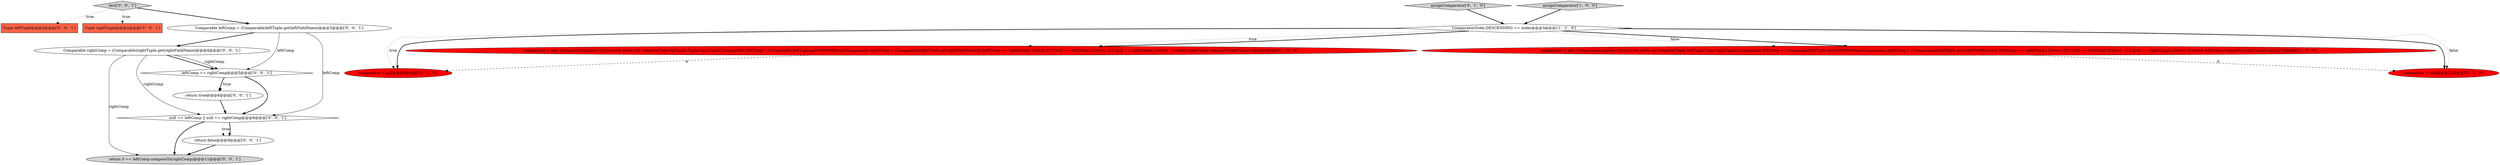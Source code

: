 digraph {
13 [style = filled, label = "Tuple leftTuple@@@2@@@['0', '0', '1']", fillcolor = tomato, shape = box image = "AAA0AAABBB3BBB"];
7 [style = filled, label = "test['0', '0', '1']", fillcolor = lightgray, shape = diamond image = "AAA0AAABBB3BBB"];
4 [style = filled, label = "comparator = null@@@4@@@['0', '1', '0']", fillcolor = red, shape = ellipse image = "AAA1AAABBB2BBB"];
15 [style = filled, label = "Comparable rightComp = (Comparable)rightTuple.get(rightFieldName)@@@4@@@['0', '0', '1']", fillcolor = white, shape = ellipse image = "AAA0AAABBB3BBB"];
1 [style = filled, label = "comparator = new ComparatorLambda(){@Override public int compare(Tuple leftTuple,Tuple rightTuple){Comparable leftComp = (Comparable)leftTuple.get(leftFieldName)Comparable rightComp = (Comparable)rightTuple.get(rightFieldName)if (leftComp == rightComp) {return 0}if (null == leftComp) {return -1}if (null == rightComp) {return 1}return leftComp.compareTo(rightComp)}}@@@23@@@['1', '0', '0']", fillcolor = red, shape = ellipse image = "AAA1AAABBB1BBB"];
5 [style = filled, label = "assignComparator['0', '1', '0']", fillcolor = lightgray, shape = diamond image = "AAA0AAABBB2BBB"];
2 [style = filled, label = "ComparatorOrder.DESCENDING == order@@@3@@@['1', '1', '0']", fillcolor = white, shape = diamond image = "AAA0AAABBB1BBB"];
8 [style = filled, label = "Tuple rightTuple@@@2@@@['0', '0', '1']", fillcolor = tomato, shape = box image = "AAA0AAABBB3BBB"];
14 [style = filled, label = "null == leftComp || null == rightComp@@@8@@@['0', '0', '1']", fillcolor = white, shape = diamond image = "AAA0AAABBB3BBB"];
16 [style = filled, label = "return true@@@6@@@['0', '0', '1']", fillcolor = white, shape = ellipse image = "AAA0AAABBB3BBB"];
3 [style = filled, label = "assignComparator['1', '0', '0']", fillcolor = lightgray, shape = diamond image = "AAA0AAABBB1BBB"];
6 [style = filled, label = "comparator = null@@@21@@@['0', '1', '0']", fillcolor = red, shape = ellipse image = "AAA1AAABBB2BBB"];
0 [style = filled, label = "comparator = new ComparatorLambda(){@Override public int compare(Tuple leftTuple,Tuple rightTuple){Comparable leftComp = (Comparable)leftTuple.get(leftFieldName)Comparable rightComp = (Comparable)rightTuple.get(rightFieldName)if (leftComp == rightComp) {return 0}if (null == leftComp) {return 1}if (null == rightComp) {return -1}return rightComp.compareTo(leftComp)}}@@@4@@@['1', '0', '0']", fillcolor = red, shape = ellipse image = "AAA1AAABBB1BBB"];
12 [style = filled, label = "return 0 == leftComp.compareTo(rightComp)@@@11@@@['0', '0', '1']", fillcolor = lightgray, shape = ellipse image = "AAA0AAABBB3BBB"];
11 [style = filled, label = "return false@@@9@@@['0', '0', '1']", fillcolor = white, shape = ellipse image = "AAA0AAABBB3BBB"];
10 [style = filled, label = "leftComp == rightComp@@@5@@@['0', '0', '1']", fillcolor = white, shape = diamond image = "AAA0AAABBB3BBB"];
9 [style = filled, label = "Comparable leftComp = (Comparable)leftTuple.get(leftFieldName)@@@3@@@['0', '0', '1']", fillcolor = white, shape = ellipse image = "AAA0AAABBB3BBB"];
15->10 [style = bold, label=""];
2->0 [style = dotted, label="true"];
2->1 [style = dotted, label="false"];
10->14 [style = bold, label=""];
2->6 [style = bold, label=""];
2->1 [style = bold, label=""];
7->13 [style = dotted, label="true"];
9->14 [style = solid, label="leftComp"];
11->12 [style = bold, label=""];
0->4 [style = dashed, label="0"];
15->10 [style = solid, label="rightComp"];
2->4 [style = bold, label=""];
7->9 [style = bold, label=""];
5->2 [style = bold, label=""];
2->0 [style = bold, label=""];
15->12 [style = solid, label="rightComp"];
3->2 [style = bold, label=""];
10->16 [style = bold, label=""];
9->10 [style = solid, label="leftComp"];
9->15 [style = bold, label=""];
1->6 [style = dashed, label="0"];
14->12 [style = bold, label=""];
2->4 [style = dotted, label="true"];
2->6 [style = dotted, label="false"];
14->11 [style = dotted, label="true"];
16->14 [style = bold, label=""];
15->14 [style = solid, label="rightComp"];
7->8 [style = dotted, label="true"];
10->16 [style = dotted, label="true"];
14->11 [style = bold, label=""];
}
